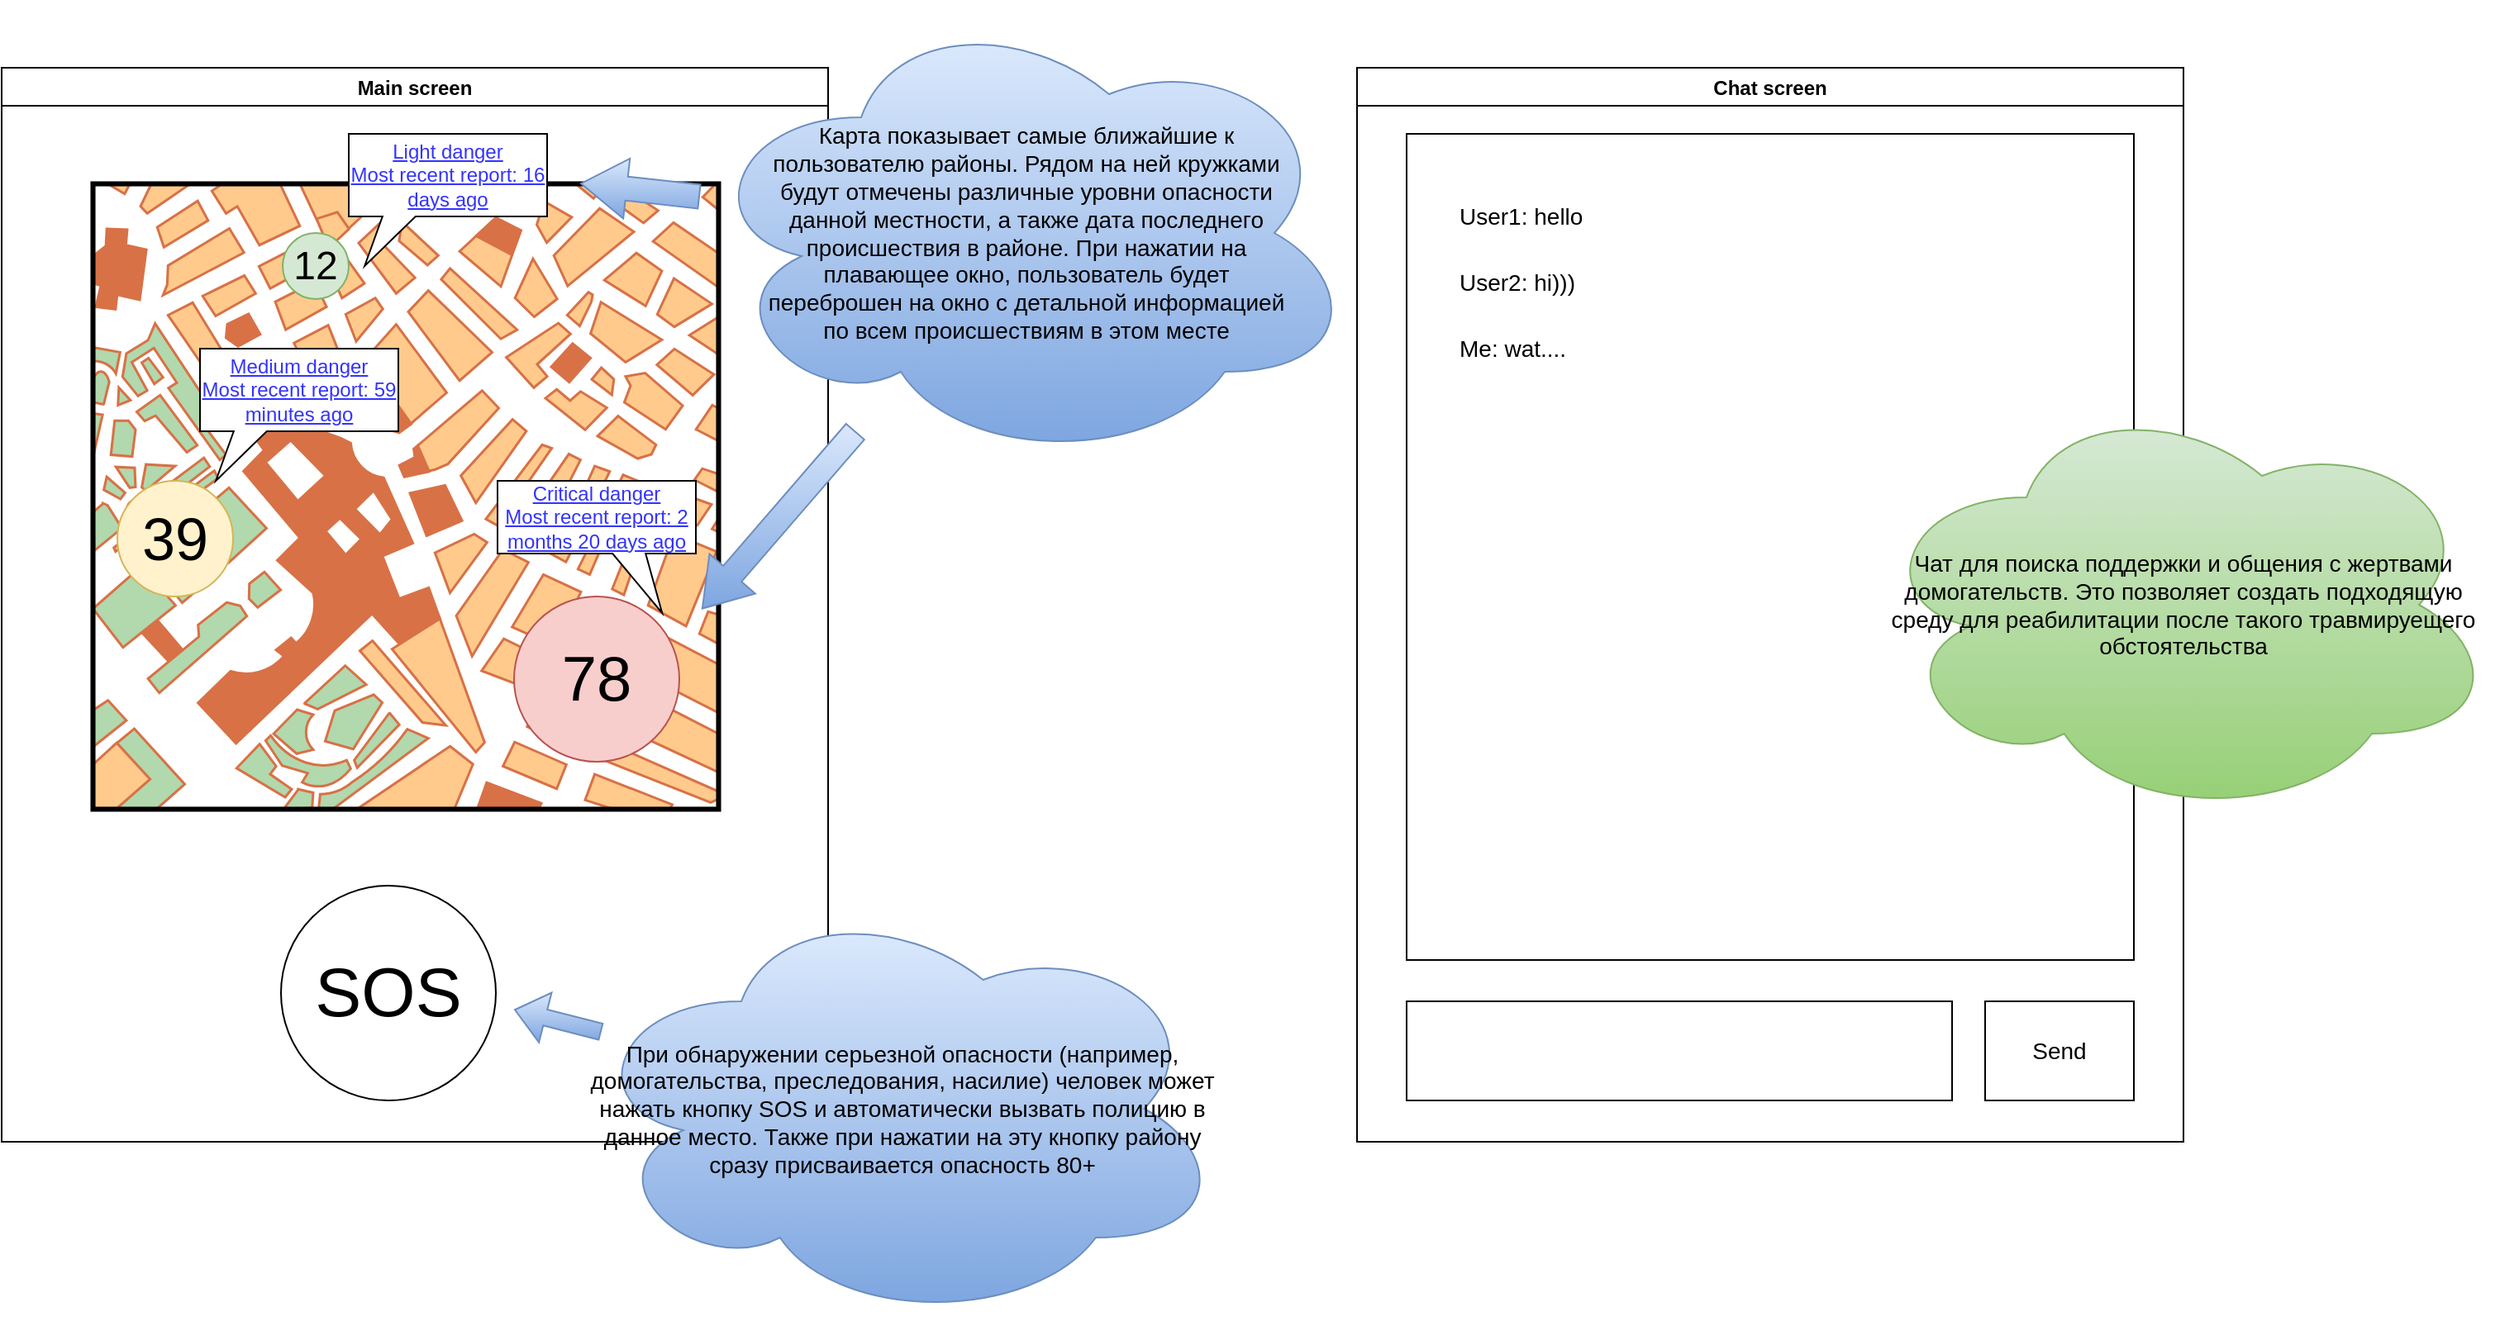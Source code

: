 <mxfile version="20.0.3" type="github">
  <diagram id="jwQoCXokOuNMi4iNPBc-" name="Page-1">
    <mxGraphModel dx="1578" dy="838" grid="1" gridSize="10" guides="1" tooltips="1" connect="1" arrows="1" fold="1" page="1" pageScale="1" pageWidth="827" pageHeight="1169" math="0" shadow="0">
      <root>
        <mxCell id="0" />
        <mxCell id="1" parent="0" />
        <mxCell id="K81SXenfLYUqwn9H40fJ-3" value="Main screen" style="swimlane;" vertex="1" parent="1">
          <mxGeometry x="160" y="90" width="500" height="650" as="geometry" />
        </mxCell>
        <mxCell id="K81SXenfLYUqwn9H40fJ-4" value="" style="verticalLabelPosition=bottom;shadow=0;dashed=0;align=center;html=1;verticalAlign=top;strokeWidth=1;shape=mxgraph.mockup.misc.map;" vertex="1" parent="K81SXenfLYUqwn9H40fJ-3">
          <mxGeometry x="55" y="70" width="380" height="380" as="geometry" />
        </mxCell>
        <mxCell id="K81SXenfLYUqwn9H40fJ-6" value="SOS" style="ellipse;whiteSpace=wrap;html=1;aspect=fixed;fontSize=42;" vertex="1" parent="K81SXenfLYUqwn9H40fJ-3">
          <mxGeometry x="169" y="495" width="130" height="130" as="geometry" />
        </mxCell>
        <mxCell id="K81SXenfLYUqwn9H40fJ-5" value="12" style="ellipse;whiteSpace=wrap;html=1;aspect=fixed;fillColor=#d5e8d4;strokeColor=#82b366;fontSize=24;" vertex="1" parent="K81SXenfLYUqwn9H40fJ-3">
          <mxGeometry x="170" y="100" width="40" height="40" as="geometry" />
        </mxCell>
        <mxCell id="K81SXenfLYUqwn9H40fJ-7" value="78" style="ellipse;whiteSpace=wrap;html=1;aspect=fixed;fillColor=#f8cecc;strokeColor=#b85450;fontSize=38;" vertex="1" parent="K81SXenfLYUqwn9H40fJ-3">
          <mxGeometry x="310" y="320" width="100" height="100" as="geometry" />
        </mxCell>
        <mxCell id="K81SXenfLYUqwn9H40fJ-10" value="" style="shape=image;html=1;verticalAlign=top;verticalLabelPosition=bottom;labelBackgroundColor=#ffffff;imageAspect=0;aspect=fixed;image=https://cdn4.iconfinder.com/data/icons/essential-app-1/16/pin-locate-map-location-drop-128.png;fontSize=24;" vertex="1" parent="K81SXenfLYUqwn9H40fJ-3">
          <mxGeometry x="210" y="236" width="48" height="48" as="geometry" />
        </mxCell>
        <mxCell id="K81SXenfLYUqwn9H40fJ-11" value="39" style="ellipse;whiteSpace=wrap;html=1;aspect=fixed;fontSize=36;fillColor=#fff2cc;strokeColor=#d6b656;" vertex="1" parent="K81SXenfLYUqwn9H40fJ-3">
          <mxGeometry x="70" y="250" width="70" height="70" as="geometry" />
        </mxCell>
        <mxCell id="K81SXenfLYUqwn9H40fJ-13" value="Light danger&lt;br style=&quot;font-size: 12px;&quot;&gt;Most recent report: 16 days ago" style="shape=callout;whiteSpace=wrap;html=1;perimeter=calloutPerimeter;fontSize=12;position2=0.08;size=30;position=0.17;fontStyle=4;fontColor=#3333FF;" vertex="1" parent="K81SXenfLYUqwn9H40fJ-3">
          <mxGeometry x="210" y="40" width="120" height="80" as="geometry" />
        </mxCell>
        <mxCell id="K81SXenfLYUqwn9H40fJ-14" value="Medium danger&lt;br style=&quot;font-size: 12px;&quot;&gt;Most recent report: 59 minutes ago" style="shape=callout;whiteSpace=wrap;html=1;perimeter=calloutPerimeter;fontSize=12;position2=0.08;size=30;position=0.17;fontColor=#3333FF;fontStyle=4" vertex="1" parent="K81SXenfLYUqwn9H40fJ-3">
          <mxGeometry x="120" y="170" width="120" height="80" as="geometry" />
        </mxCell>
        <mxCell id="K81SXenfLYUqwn9H40fJ-15" value="Critical danger&lt;br&gt;Most recent report: 2 months 20 days ago" style="shape=callout;whiteSpace=wrap;html=1;perimeter=calloutPerimeter;fontSize=12;position2=0.83;size=36;position=0.58;base=20;fontColor=#3333FF;fontStyle=4" vertex="1" parent="K81SXenfLYUqwn9H40fJ-3">
          <mxGeometry x="300" y="250" width="120" height="80" as="geometry" />
        </mxCell>
        <mxCell id="K81SXenfLYUqwn9H40fJ-20" value="При обнаружении серьезной опасности (например, домогательства, преследования, насилие) человек может нажать кнопку SOS и автоматически вызвать полицию в данное место. Также при нажатии на эту кнопку району сразу присваивается опасность 80+" style="ellipse;shape=cloud;whiteSpace=wrap;html=1;fontSize=14;fillColor=#dae8fc;gradientColor=#7ea6e0;strokeColor=#6c8ebf;" vertex="1" parent="K81SXenfLYUqwn9H40fJ-3">
          <mxGeometry x="350" y="500" width="390" height="260" as="geometry" />
        </mxCell>
        <mxCell id="K81SXenfLYUqwn9H40fJ-16" value="Карта показывает самые ближайшие к пользователю районы. Рядом на ней кружками будут отмечены различные уровни опасности данной местности, а также дата последнего происшествия в районе. При нажатии на плавающее окно, пользователь будет переброшен на окно с детальной информацией по всем происшествиям в этом месте" style="ellipse;shape=cloud;whiteSpace=wrap;html=1;fontSize=14;fillColor=#dae8fc;gradientColor=#7ea6e0;strokeColor=#6c8ebf;spacing=40;" vertex="1" parent="1">
          <mxGeometry x="580" y="50" width="400" height="280" as="geometry" />
        </mxCell>
        <mxCell id="K81SXenfLYUqwn9H40fJ-17" value="" style="shape=flexArrow;endArrow=classic;html=1;rounded=0;fontSize=12;width=14.583;endSize=8.925;endWidth=21.007;fillColor=#dae8fc;strokeColor=#6c8ebf;gradientColor=#7ea6e0;" edge="1" parent="1" source="K81SXenfLYUqwn9H40fJ-16">
          <mxGeometry width="50" height="50" relative="1" as="geometry">
            <mxPoint x="400" y="330" as="sourcePoint" />
            <mxPoint x="510" y="160" as="targetPoint" />
          </mxGeometry>
        </mxCell>
        <mxCell id="K81SXenfLYUqwn9H40fJ-18" value="" style="shape=flexArrow;endArrow=classic;html=1;rounded=0;fontSize=12;width=14.583;endSize=8.925;endWidth=21.007;fillColor=#dae8fc;strokeColor=#6c8ebf;gradientColor=#7ea6e0;entryX=0.97;entryY=0.678;entryDx=0;entryDy=0;entryPerimeter=0;" edge="1" parent="1" source="K81SXenfLYUqwn9H40fJ-16" target="K81SXenfLYUqwn9H40fJ-4">
          <mxGeometry width="50" height="50" relative="1" as="geometry">
            <mxPoint x="601.635" y="213.448" as="sourcePoint" />
            <mxPoint x="500" y="182.895" as="targetPoint" />
          </mxGeometry>
        </mxCell>
        <mxCell id="K81SXenfLYUqwn9H40fJ-21" value="" style="shape=flexArrow;endArrow=classic;html=1;rounded=0;fontSize=14;fontColor=#3333FF;fillColor=#dae8fc;gradientColor=#7ea6e0;strokeColor=#6c8ebf;" edge="1" parent="1" source="K81SXenfLYUqwn9H40fJ-20">
          <mxGeometry width="50" height="50" relative="1" as="geometry">
            <mxPoint x="540" y="620" as="sourcePoint" />
            <mxPoint x="470" y="660" as="targetPoint" />
          </mxGeometry>
        </mxCell>
        <mxCell id="K81SXenfLYUqwn9H40fJ-22" value="Chat screen" style="swimlane;" vertex="1" parent="1">
          <mxGeometry x="980" y="90" width="500" height="650" as="geometry" />
        </mxCell>
        <mxCell id="K81SXenfLYUqwn9H40fJ-33" value="" style="rounded=0;whiteSpace=wrap;html=1;fontSize=14;fontColor=#3333FF;" vertex="1" parent="K81SXenfLYUqwn9H40fJ-22">
          <mxGeometry x="30" y="40" width="440" height="500" as="geometry" />
        </mxCell>
        <mxCell id="K81SXenfLYUqwn9H40fJ-34" value="" style="rounded=0;whiteSpace=wrap;html=1;fontSize=14;fontColor=#3333FF;" vertex="1" parent="K81SXenfLYUqwn9H40fJ-22">
          <mxGeometry x="30" y="565" width="330" height="60" as="geometry" />
        </mxCell>
        <mxCell id="K81SXenfLYUqwn9H40fJ-36" value="Send" style="rounded=0;whiteSpace=wrap;html=1;fontSize=14;fontColor=#000000;" vertex="1" parent="K81SXenfLYUqwn9H40fJ-22">
          <mxGeometry x="380" y="565" width="90" height="60" as="geometry" />
        </mxCell>
        <mxCell id="K81SXenfLYUqwn9H40fJ-37" value="User1: hello" style="text;html=1;strokeColor=none;fillColor=none;align=left;verticalAlign=middle;whiteSpace=wrap;rounded=0;fontSize=14;fontColor=#000000;textDirection=ltr;" vertex="1" parent="K81SXenfLYUqwn9H40fJ-22">
          <mxGeometry x="60" y="75" width="310" height="30" as="geometry" />
        </mxCell>
        <mxCell id="K81SXenfLYUqwn9H40fJ-38" value="User2: hi)))" style="text;html=1;strokeColor=none;fillColor=none;align=left;verticalAlign=middle;whiteSpace=wrap;rounded=0;fontSize=14;fontColor=#000000;textDirection=ltr;" vertex="1" parent="K81SXenfLYUqwn9H40fJ-22">
          <mxGeometry x="60" y="115" width="310" height="30" as="geometry" />
        </mxCell>
        <mxCell id="K81SXenfLYUqwn9H40fJ-39" value="Me: wat...." style="text;html=1;strokeColor=none;fillColor=none;align=left;verticalAlign=middle;whiteSpace=wrap;rounded=0;fontSize=14;fontColor=#000000;textDirection=ltr;" vertex="1" parent="K81SXenfLYUqwn9H40fJ-22">
          <mxGeometry x="60" y="155" width="310" height="30" as="geometry" />
        </mxCell>
        <mxCell id="K81SXenfLYUqwn9H40fJ-40" value="Чат для поиска поддержки и общения с жертвами домогательств. Это позволяет создать подходящую среду для реабилитации после такого травмируещего обстоятельства" style="ellipse;shape=cloud;whiteSpace=wrap;html=1;fontSize=14;fillColor=#d5e8d4;gradientColor=#97d077;strokeColor=#82b366;" vertex="1" parent="1">
          <mxGeometry x="1290" y="285" width="380" height="260" as="geometry" />
        </mxCell>
      </root>
    </mxGraphModel>
  </diagram>
</mxfile>
